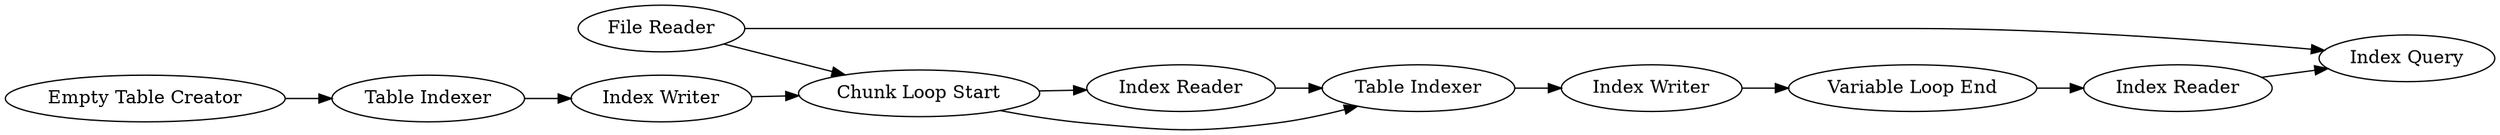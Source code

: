 digraph {
	66 -> 60
	67 -> 63
	61 -> 62
	65 -> 67
	62 -> 65
	61 -> 65
	66 -> 61
	64 -> 60
	69 -> 70
	63 -> 64
	71 -> 61
	70 -> 71
	64 [label="Index Reader"]
	62 [label="Index Reader"]
	66 [label="File Reader"]
	70 [label="Table Indexer"]
	65 [label="Table Indexer"]
	67 [label="Index Writer"]
	69 [label="Empty Table Creator"]
	71 [label="Index Writer"]
	63 [label="Variable Loop End"]
	61 [label="Chunk Loop Start"]
	60 [label="Index Query"]
	rankdir=LR
}
